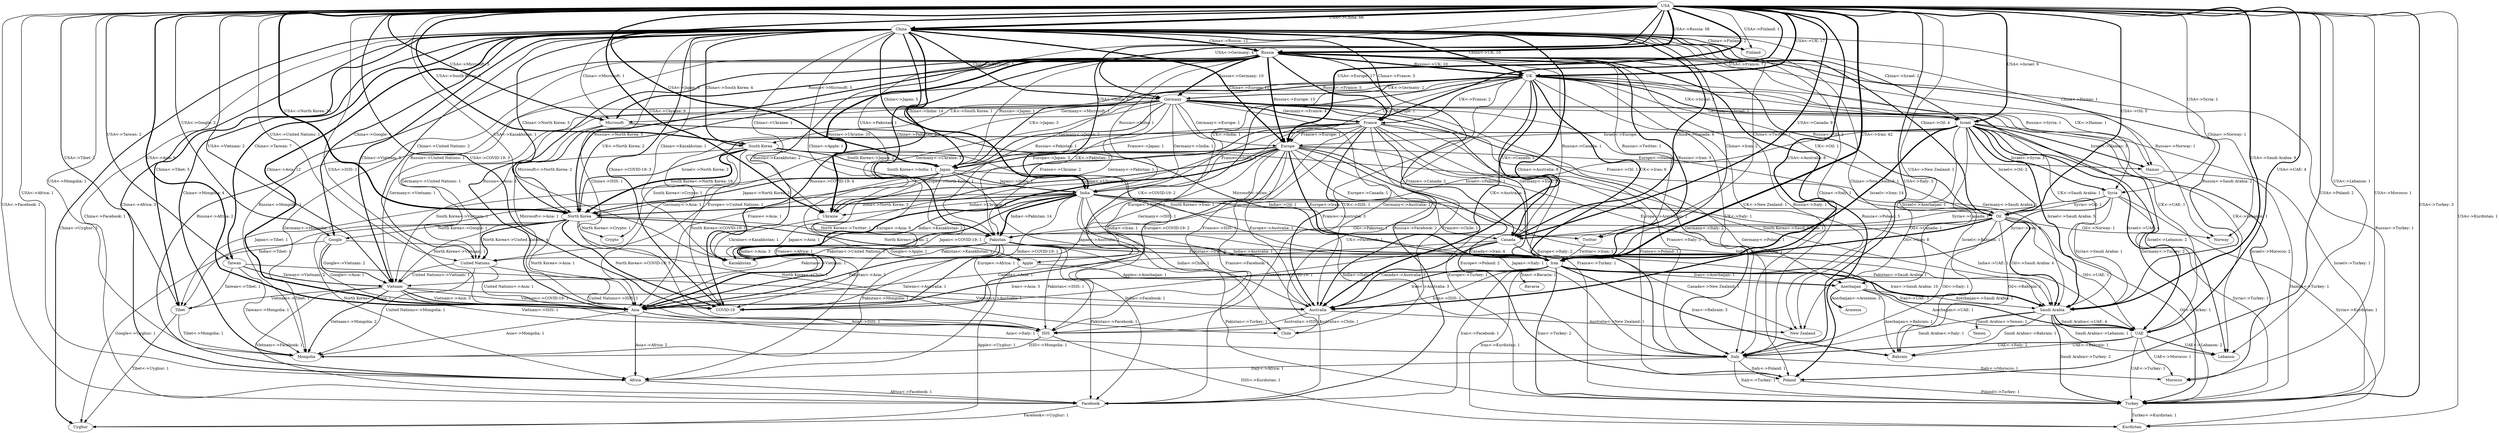 digraph {
	USA -> China	[label="USA<->China: 66",
		penwidth=5.799092654460526];
	USA -> Russia	[label="USA<->Russia: 58",
		penwidth=5.66988092298052];
	USA -> UK	[label="USA<->UK: 17",
		penwidth=4.442651256490317];
	USA -> Germany	[label="USA<->Germany: 4",
		penwidth=2.995732273553991];
	USA -> France	[label="USA<->France: 7",
		penwidth=3.5553480614894135];
	USA -> Israel	[label="USA<->Israel: 9",
		penwidth=3.8066624897703196];
	USA -> Syria	[label="USA<->Syria: 1",
		penwidth=1.6094379124341003];
	USA -> Taiwan	[label="USA<->Taiwan: 2",
		penwidth=2.302585092994046];
	USA -> "South Korea"	[label="USA<->South Korea: 8",
		penwidth=3.6888794541139363];
	USA -> Europe	[label="USA<->Europe: 17",
		penwidth=4.442651256490317];
	USA -> Japan	[label="USA<->Japan: 9",
		penwidth=3.8066624897703196];
	USA -> India	[label="USA<->India: 4",
		penwidth=2.995732273553991];
	USA -> Oil	[label="USA<->Oil: 5",
		penwidth=3.2188758248682006];
	USA -> Pakistan	[label="USA<->Pakistan: 1",
		penwidth=1.6094379124341003];
	USA -> Microsoft	[label="USA<->Microsoft: 5",
		penwidth=3.2188758248682006];
	USA -> Canada	[label="USA<->Canada: 9",
		penwidth=3.8066624897703196];
	USA -> "North Korea"	[label="USA<->North Korea: 25",
		penwidth=4.8283137373023015];
	USA -> Ukraine	[label="USA<->Ukraine: 9",
		penwidth=3.8066624897703196];
	USA -> "United Nations"	[label="USA<->United Nations: 1",
		penwidth=1.6094379124341003];
	USA -> Google	[label="USA<->Google: 2",
		penwidth=2.302585092994046];
	USA -> Iran	[label="USA<->Iran: 42",
		penwidth=5.3471075307174685];
	USA -> Vietnam	[label="USA<->Vietnam: 2",
		penwidth=2.302585092994046];
	USA -> Australia	[label="USA<->Australia: 8",
		penwidth=3.6888794541139363];
	USA -> Tibet	[label="USA<->Tibet: 2",
		penwidth=2.302585092994046];
	USA -> "Saudi Arabia"	[label="USA<->Saudi Arabia: 9",
		penwidth=3.8066624897703196];
	USA -> Asia	[label="USA<->Asia: 9",
		penwidth=3.8066624897703196];
	USA -> UAE	[label="USA<->UAE: 4",
		penwidth=2.995732273553991];
	USA -> Italy	[label="USA<->Italy: 3",
		penwidth=2.70805020110221];
	USA -> Poland	[label="USA<->Poland: 2",
		penwidth=2.302585092994046];
	USA -> Turkey	[label="USA<->Turkey: 3",
		penwidth=2.70805020110221];
	USA -> ISIS	[label="USA<->ISIS: 1",
		penwidth=1.6094379124341003];
	USA -> Morocco	[label="USA<->Morocco: 1",
		penwidth=1.6094379124341003];
	USA -> Mongolia	[label="USA<->Mongolia: 1",
		penwidth=1.6094379124341003];
	USA -> Lebanon	[label="USA<->Lebanon: 1",
		penwidth=1.6094379124341003];
	USA -> Africa	[label="USA<->Africa: 1",
		penwidth=1.6094379124341003];
	USA -> Facebook	[label="USA<->Facebook: 1",
		penwidth=1.6094379124341003];
	USA -> Finland	[label="USA<->Finland: 1",
		penwidth=1.6094379124341003];
	USA -> Kurdistan	[label="USA<->Kurdistan: 1",
		penwidth=1.6094379124341003];
	USA -> "New Zealand"	[label="USA<->New Zealand: 1",
		penwidth=1.6094379124341003];
	USA -> Kazakhstan	[label="USA<->Kazakhstan: 1",
		penwidth=1.6094379124341003];
	USA -> "COVID-19"	[label="USA<->COVID-19: 3",
		penwidth=2.70805020110221];
	China -> Russia	[label="China<->Russia: 12",
		penwidth=4.0943445622221];
	China -> UK	[label="China<->UK: 10",
		penwidth=3.912023005428146];
	China -> Germany	[label="China<->Germany: 5",
		penwidth=3.2188758248682006];
	China -> France	[label="China<->France: 3",
		penwidth=2.70805020110221];
	China -> Israel	[label="China<->Israel: 2",
		penwidth=2.302585092994046];
	China -> Taiwan	[label="China<->Taiwan: 7",
		penwidth=3.5553480614894135];
	China -> "South Korea"	[label="China<->South Korea: 4",
		penwidth=2.995732273553991];
	China -> Europe	[label="China<->Europe: 10",
		penwidth=3.912023005428146];
	China -> Japan	[label="China<->Japan: 5",
		penwidth=3.2188758248682006];
	China -> India	[label="China<->India: 14",
		penwidth=4.248495242049359];
	China -> Oil	[label="China<->Oil: 4",
		penwidth=2.995732273553991];
	China -> Pakistan	[label="China<->Pakistan: 5",
		penwidth=3.2188758248682006];
	China -> Hamas	[label="China<->Hamas: 1",
		penwidth=1.6094379124341003];
	China -> Microsoft	[label="China<->Microsoft: 1",
		penwidth=1.6094379124341003];
	China -> Canada	[label="China<->Canada: 6",
		penwidth=3.4011973816621555];
	China -> "North Korea"	[label="China<->North Korea: 3",
		penwidth=2.70805020110221];
	China -> Ukraine	[label="China<->Ukraine: 1",
		penwidth=1.6094379124341003];
	China -> "United Nations"	[label="China<->United Nations: 2",
		penwidth=2.302585092994046];
	China -> Google	[label="China<->Google: 4",
		penwidth=2.995732273553991];
	China -> Twitter	[label="China<->Twitter: 1",
		penwidth=1.6094379124341003];
	China -> Iran	[label="China<->Iran: 2",
		penwidth=2.302585092994046];
	China -> Vietnam	[label="China<->Vietnam: 5",
		penwidth=3.2188758248682006];
	China -> Australia	[label="China<->Australia: 8",
		penwidth=3.6888794541139363];
	China -> Apple	[label="China<->Apple: 1",
		penwidth=1.6094379124341003];
	China -> Norway	[label="China<->Norway: 1",
		penwidth=1.6094379124341003];
	China -> Tibet	[label="China<->Tibet: 5",
		penwidth=3.2188758248682006];
	China -> Asia	[label="China<->Asia: 12",
		penwidth=4.0943445622221];
	China -> Italy	[label="China<->Italy: 1",
		penwidth=1.6094379124341003];
	China -> ISIS	[label="China<->ISIS: 1",
		penwidth=1.6094379124341003];
	China -> Mongolia	[label="China<->Mongolia: 4",
		penwidth=2.995732273553991];
	China -> Africa	[label="China<->Africa: 3",
		penwidth=2.70805020110221];
	China -> Facebook	[label="China<->Facebook: 1",
		penwidth=1.6094379124341003];
	China -> Finland	[label="China<->Finland: 2",
		penwidth=2.302585092994046];
	China -> "New Zealand"	[label="China<->New Zealand: 1",
		penwidth=1.6094379124341003];
	China -> Uyghur	[label="China<->Uyghur: 3",
		penwidth=2.70805020110221];
	China -> Kazakhstan	[label="China<->Kazakhstan: 1",
		penwidth=1.6094379124341003];
	China -> "COVID-19"	[label="China<->COVID-19: 3",
		penwidth=2.70805020110221];
	Russia -> UK	[label="Russia<->UK: 10",
		penwidth=3.912023005428146];
	Russia -> Germany	[label="Russia<->Germany: 10",
		penwidth=3.912023005428146];
	Russia -> France	[label="Russia<->France: 5",
		penwidth=3.2188758248682006];
	Russia -> Syria	[label="Russia<->Syria: 1",
		penwidth=1.6094379124341003];
	Russia -> Europe	[label="Russia<->Europe: 15",
		penwidth=4.31748811353631];
	Russia -> Japan	[label="Russia<->Japan: 1",
		penwidth=1.6094379124341003];
	Russia -> India	[label="Russia<->India: 1",
		penwidth=1.6094379124341003];
	Russia -> Oil	[label="Russia<->Oil: 2",
		penwidth=2.302585092994046];
	Russia -> Pakistan	[label="Russia<->Pakistan: 1",
		penwidth=1.6094379124341003];
	Russia -> Microsoft	[label="Russia<->Microsoft: 5",
		penwidth=3.2188758248682006];
	Russia -> Canada	[label="Russia<->Canada: 1",
		penwidth=1.6094379124341003];
	Russia -> "North Korea"	[label="Russia<->North Korea: 5",
		penwidth=3.2188758248682006];
	Russia -> Ukraine	[label="Russia<->Ukraine: 25",
		penwidth=4.8283137373023015];
	Russia -> "United Nations"	[label="Russia<->United Nations: 1",
		penwidth=1.6094379124341003];
	Russia -> Twitter	[label="Russia<->Twitter: 1",
		penwidth=1.6094379124341003];
	Russia -> Iran	[label="Russia<->Iran: 5",
		penwidth=3.2188758248682006];
	Russia -> Norway	[label="Russia<->Norway: 1",
		penwidth=1.6094379124341003];
	Russia -> "Saudi Arabia"	[label="Russia<->Saudi Arabia: 2",
		penwidth=2.302585092994046];
	Russia -> Asia	[label="Russia<->Asia: 3",
		penwidth=2.70805020110221];
	Russia -> Italy	[label="Russia<->Italy: 1",
		penwidth=1.6094379124341003];
	Russia -> Poland	[label="Russia<->Poland: 5",
		penwidth=3.2188758248682006];
	Russia -> Turkey	[label="Russia<->Turkey: 1",
		penwidth=1.6094379124341003];
	Russia -> Mongolia	[label="Russia<->Mongolia: 1",
		penwidth=1.6094379124341003];
	Russia -> Africa	[label="Russia<->Africa: 2",
		penwidth=2.302585092994046];
	Russia -> Facebook	[label="Russia<->Facebook: 2",
		penwidth=2.302585092994046];
	Russia -> Kazakhstan	[label="Russia<->Kazakhstan: 2",
		penwidth=2.302585092994046];
	Russia -> "COVID-19"	[label="Russia<->COVID-19: 4",
		penwidth=2.995732273553991];
	UK -> Germany	[label="UK<->Germany: 2",
		penwidth=2.302585092994046];
	UK -> France	[label="UK<->France: 2",
		penwidth=2.302585092994046];
	UK -> Israel	[label="UK<->Israel: 3",
		penwidth=2.70805020110221];
	UK -> "South Korea"	[label="UK<->South Korea: 1",
		penwidth=1.6094379124341003];
	UK -> Europe	[label="UK<->Europe: 1",
		penwidth=1.6094379124341003];
	UK -> Japan	[label="UK<->Japan: 3",
		penwidth=2.70805020110221];
	UK -> India	[label="UK<->India: 1",
		penwidth=1.6094379124341003];
	UK -> Oil	[label="UK<->Oil: 1",
		penwidth=1.6094379124341003];
	UK -> Pakistan	[label="UK<->Pakistan: 1",
		penwidth=1.6094379124341003];
	UK -> Hamas	[label="UK<->Hamas: 1",
		penwidth=1.6094379124341003];
	UK -> Canada	[label="UK<->Canada: 5",
		penwidth=3.2188758248682006];
	UK -> "North Korea"	[label="UK<->North Korea: 2",
		penwidth=2.302585092994046];
	UK -> Iran	[label="UK<->Iran: 6",
		penwidth=3.4011973816621555];
	UK -> Australia	[label="UK<->Australia: 3",
		penwidth=2.70805020110221];
	UK -> "Saudi Arabia"	[label="UK<->Saudi Arabia: 1",
		penwidth=1.6094379124341003];
	UK -> UAE	[label="UK<->UAE: 1",
		penwidth=1.6094379124341003];
	UK -> Italy	[label="UK<->Italy: 1",
		penwidth=1.6094379124341003];
	UK -> ISIS	[label="UK<->ISIS: 1",
		penwidth=1.6094379124341003];
	UK -> Lebanon	[label="UK<->Lebanon: 1",
		penwidth=1.6094379124341003];
	UK -> Facebook	[label="UK<->Facebook: 1",
		penwidth=1.6094379124341003];
	UK -> "New Zealand"	[label="UK<->New Zealand: 1",
		penwidth=1.6094379124341003];
	UK -> "COVID-19"	[label="UK<->COVID-19: 2",
		penwidth=2.302585092994046];
	Germany -> France	[label="Germany<->France: 4",
		penwidth=2.995732273553991];
	Germany -> Israel	[label="Germany<->Israel: 1",
		penwidth=1.6094379124341003];
	Germany -> Europe	[label="Germany<->Europe: 1",
		penwidth=1.6094379124341003];
	Germany -> Japan	[label="Germany<->Japan: 2",
		penwidth=2.302585092994046];
	Germany -> India	[label="Germany<->India: 1",
		penwidth=1.6094379124341003];
	Germany -> Pakistan	[label="Germany<->Pakistan: 1",
		penwidth=1.6094379124341003];
	Germany -> Microsoft	[label="Germany<->Microsoft: 1",
		penwidth=1.6094379124341003];
	Germany -> Ukraine	[label="Germany<->Ukraine: 1",
		penwidth=1.6094379124341003];
	Germany -> "United Nations"	[label="Germany<->United Nations: 1",
		penwidth=1.6094379124341003];
	Germany -> Iran	[label="Germany<->Iran: 2",
		penwidth=2.302585092994046];
	Germany -> Vietnam	[label="Germany<->Vietnam: 1",
		penwidth=1.6094379124341003];
	Germany -> Australia	[label="Germany<->Australia: 1",
		penwidth=1.6094379124341003];
	Germany -> "Saudi Arabia"	[label="Germany<->Saudi Arabia: 1",
		penwidth=1.6094379124341003];
	Germany -> Asia	[label="Germany<->Asia: 1",
		penwidth=1.6094379124341003];
	Germany -> Italy	[label="Germany<->Italy: 2",
		penwidth=2.302585092994046];
	Germany -> Poland	[label="Germany<->Poland: 1",
		penwidth=1.6094379124341003];
	Germany -> Turkey	[label="Germany<->Turkey: 2",
		penwidth=2.302585092994046];
	Germany -> ISIS	[label="Germany<->ISIS: 1",
		penwidth=1.6094379124341003];
	Germany -> Mongolia	[label="Germany<->Mongolia: 1",
		penwidth=1.6094379124341003];
	France -> Europe	[label="France<->Europe: 1",
		penwidth=1.6094379124341003];
	France -> Japan	[label="France<->Japan: 1",
		penwidth=1.6094379124341003];
	France -> India	[label="France<->India: 1",
		penwidth=1.6094379124341003];
	France -> Oil	[label="France<->Oil: 1",
		penwidth=1.6094379124341003];
	France -> Canada	[label="France<->Canada: 2",
		penwidth=2.302585092994046];
	France -> Ukraine	[label="France<->Ukraine: 2",
		penwidth=2.302585092994046];
	France -> Australia	[label="France<->Australia: 3",
		penwidth=2.70805020110221];
	France -> Asia	[label="France<->Asia: 1",
		penwidth=1.6094379124341003];
	France -> Italy	[label="France<->Italy: 1",
		penwidth=1.6094379124341003];
	France -> Poland	[label="France<->Poland: 1",
		penwidth=1.6094379124341003];
	France -> Turkey	[label="France<->Turkey: 1",
		penwidth=1.6094379124341003];
	France -> ISIS	[label="France<->ISIS: 1",
		penwidth=1.6094379124341003];
	France -> Chile	[label="France<->Chile: 1",
		penwidth=1.6094379124341003];
	France -> Africa	[label="France<->Africa: 1",
		penwidth=1.6094379124341003];
	France -> Facebook	[label="France<->Facebook: 1",
		penwidth=1.6094379124341003];
	Israel -> Syria	[label="Israel<->Syria: 3",
		penwidth=2.70805020110221];
	Israel -> Europe	[label="Israel<->Europe: 1",
		penwidth=1.6094379124341003];
	Israel -> Oil	[label="Israel<->Oil: 2",
		penwidth=2.302585092994046];
	Israel -> Pakistan	[label="Israel<->Pakistan: 1",
		penwidth=1.6094379124341003];
	Israel -> Hamas	[label="Israel<->Hamas: 3",
		penwidth=2.70805020110221];
	Israel -> "North Korea"	[label="Israel<->North Korea: 2",
		penwidth=2.302585092994046];
	Israel -> Iran	[label="Israel<->Iran: 14",
		penwidth=4.248495242049359];
	Israel -> Azerbaijan	[label="Israel<->Azerbaijan: 1",
		penwidth=1.6094379124341003];
	Israel -> "Saudi Arabia"	[label="Israel<->Saudi Arabia: 5",
		penwidth=3.2188758248682006];
	Israel -> UAE	[label="Israel<->UAE: 4",
		penwidth=2.995732273553991];
	Israel -> Turkey	[label="Israel<->Turkey: 1",
		penwidth=1.6094379124341003];
	Israel -> Morocco	[label="Israel<->Morocco: 2",
		penwidth=2.302585092994046];
	Israel -> Lebanon	[label="Israel<->Lebanon: 2",
		penwidth=2.302585092994046];
	Israel -> Bahrain	[label="Israel<->Bahrain: 1",
		penwidth=1.6094379124341003];
	Syria -> Oil	[label="Syria<->Oil: 1",
		penwidth=1.6094379124341003];
	Syria -> Canada	[label="Syria<->Canada: 1",
		penwidth=1.6094379124341003];
	Syria -> Iran	[label="Syria<->Iran: 2",
		penwidth=2.302585092994046];
	Syria -> "Saudi Arabia"	[label="Syria<->Saudi Arabia: 1",
		penwidth=1.6094379124341003];
	Syria -> Turkey	[label="Syria<->Turkey: 1",
		penwidth=1.6094379124341003];
	Syria -> Kurdistan	[label="Syria<->Kurdistan: 1",
		penwidth=1.6094379124341003];
	Taiwan -> Vietnam	[label="Taiwan<->Vietnam: 2",
		penwidth=2.302585092994046];
	Taiwan -> Australia	[label="Taiwan<->Australia: 1",
		penwidth=1.6094379124341003];
	Taiwan -> Tibet	[label="Taiwan<->Tibet: 1",
		penwidth=1.6094379124341003];
	Taiwan -> Mongolia	[label="Taiwan<->Mongolia: 1",
		penwidth=1.6094379124341003];
	"South Korea" -> Japan	[label="South Korea<->Japan: 2",
		penwidth=2.302585092994046];
	"South Korea" -> India	[label="South Korea<->India: 1",
		penwidth=1.6094379124341003];
	"South Korea" -> "North Korea"	[label="South Korea<->North Korea: 16",
		penwidth=4.382026634673881];
	"South Korea" -> Iran	[label="South Korea<->Iran: 1",
		penwidth=1.6094379124341003];
	"South Korea" -> Vietnam	[label="South Korea<->Vietnam: 1",
		penwidth=1.6094379124341003];
	"South Korea" -> "Saudi Arabia"	[label="South Korea<->Saudi Arabia: 1",
		penwidth=1.6094379124341003];
	"South Korea" -> Crypto	[label="South Korea<->Crypto: 1",
		penwidth=1.6094379124341003];
	"South Korea" -> "COVID-19"	[label="South Korea<->COVID-19: 1",
		penwidth=1.6094379124341003];
	Europe -> Japan	[label="Europe<->Japan: 3",
		penwidth=2.70805020110221];
	Europe -> Hamas	[label="Europe<->Hamas: 1",
		penwidth=1.6094379124341003];
	Europe -> Canada	[label="Europe<->Canada: 1",
		penwidth=1.6094379124341003];
	Europe -> "North Korea"	[label="Europe<->North Korea: 1",
		penwidth=1.6094379124341003];
	Europe -> Ukraine	[label="Europe<->Ukraine: 2",
		penwidth=2.302585092994046];
	Europe -> "United Nations"	[label="Europe<->United Nations: 1",
		penwidth=1.6094379124341003];
	Europe -> Iran	[label="Europe<->Iran: 7",
		penwidth=3.5553480614894135];
	Europe -> Australia	[label="Europe<->Australia: 1",
		penwidth=1.6094379124341003];
	Europe -> Apple	[label="Europe<->Apple: 1",
		penwidth=1.6094379124341003];
	Europe -> Azerbaijan	[label="Europe<->Azerbaijan: 1",
		penwidth=1.6094379124341003];
	Europe -> Asia	[label="Europe<->Asia: 9",
		penwidth=3.8066624897703196];
	Europe -> Italy	[label="Europe<->Italy: 2",
		penwidth=2.302585092994046];
	Europe -> Poland	[label="Europe<->Poland: 2",
		penwidth=2.302585092994046];
	Europe -> Turkey	[label="Europe<->Turkey: 1",
		penwidth=1.6094379124341003];
	Europe -> Africa	[label="Europe<->Africa: 1",
		penwidth=1.6094379124341003];
	Europe -> "COVID-19"	[label="Europe<->COVID-19: 2",
		penwidth=2.302585092994046];
	Japan -> India	[label="Japan<->India: 2",
		penwidth=2.302585092994046];
	Japan -> "North Korea"	[label="Japan<->North Korea: 3",
		penwidth=2.70805020110221];
	Japan -> Australia	[label="Japan<->Australia: 1",
		penwidth=1.6094379124341003];
	Japan -> Tibet	[label="Japan<->Tibet: 1",
		penwidth=1.6094379124341003];
	Japan -> Asia	[label="Japan<->Asia: 1",
		penwidth=1.6094379124341003];
	Japan -> Italy	[label="Japan<->Italy: 1",
		penwidth=1.6094379124341003];
	Japan -> "COVID-19"	[label="Japan<->COVID-19: 1",
		penwidth=1.6094379124341003];
	India -> Oil	[label="India<->Oil: 1",
		penwidth=1.6094379124341003];
	India -> Pakistan	[label="India<->Pakistan: 14",
		penwidth=4.248495242049359];
	India -> "North Korea"	[label="India<->North Korea: 3",
		penwidth=2.70805020110221];
	India -> Ukraine	[label="India<->Ukraine: 1",
		penwidth=1.6094379124341003];
	India -> Iran	[label="India<->Iran: 1",
		penwidth=1.6094379124341003];
	India -> Australia	[label="India<->Australia: 1",
		penwidth=1.6094379124341003];
	India -> Tibet	[label="India<->Tibet: 1",
		penwidth=1.6094379124341003];
	India -> "Saudi Arabia"	[label="India<->Saudi Arabia: 1",
		penwidth=1.6094379124341003];
	India -> Asia	[label="India<->Asia: 3",
		penwidth=2.70805020110221];
	India -> UAE	[label="India<->UAE: 1",
		penwidth=1.6094379124341003];
	India -> Italy	[label="India<->Italy: 1",
		penwidth=1.6094379124341003];
	India -> Chile	[label="India<->Chile: 1",
		penwidth=1.6094379124341003];
	India -> Facebook	[label="India<->Facebook: 1",
		penwidth=1.6094379124341003];
	India -> Kazakhstan	[label="India<->Kazakhstan: 2",
		penwidth=2.302585092994046];
	India -> "COVID-19"	[label="India<->COVID-19: 1",
		penwidth=1.6094379124341003];
	Oil -> Pakistan	[label="Oil<->Pakistan: 1",
		penwidth=1.6094379124341003];
	Oil -> Canada	[label="Oil<->Canada: 1",
		penwidth=1.6094379124341003];
	Oil -> Iran	[label="Oil<->Iran: 8",
		penwidth=3.6888794541139363];
	Oil -> Norway	[label="Oil<->Norway: 1",
		penwidth=1.6094379124341003];
	Oil -> "Saudi Arabia"	[label="Oil<->Saudi Arabia: 4",
		penwidth=2.995732273553991];
	Oil -> UAE	[label="Oil<->UAE: 1",
		penwidth=1.6094379124341003];
	Oil -> Italy	[label="Oil<->Italy: 1",
		penwidth=1.6094379124341003];
	Oil -> Turkey	[label="Oil<->Turkey: 1",
		penwidth=1.6094379124341003];
	Oil -> Bahrain	[label="Oil<->Bahrain: 1",
		penwidth=1.6094379124341003];
	Pakistan -> "United Nations"	[label="Pakistan<->United Nations: 1",
		penwidth=1.6094379124341003];
	Pakistan -> Iran	[label="Pakistan<->Iran: 2",
		penwidth=2.302585092994046];
	Pakistan -> Vietnam	[label="Pakistan<->Vietnam: 1",
		penwidth=1.6094379124341003];
	Pakistan -> "Saudi Arabia"	[label="Pakistan<->Saudi Arabia: 1",
		penwidth=1.6094379124341003];
	Pakistan -> Asia	[label="Pakistan<->Asia: 3",
		penwidth=2.70805020110221];
	Pakistan -> Turkey	[label="Pakistan<->Turkey: 1",
		penwidth=1.6094379124341003];
	Pakistan -> ISIS	[label="Pakistan<->ISIS: 1",
		penwidth=1.6094379124341003];
	Pakistan -> Mongolia	[label="Pakistan<->Mongolia: 1",
		penwidth=1.6094379124341003];
	Pakistan -> Facebook	[label="Pakistan<->Facebook: 1",
		penwidth=1.6094379124341003];
	Pakistan -> Kazakhstan	[label="Pakistan<->Kazakhstan: 1",
		penwidth=1.6094379124341003];
	Hamas -> Turkey	[label="Hamas<->Turkey: 1",
		penwidth=1.6094379124341003];
	Microsoft -> "North Korea"	[label="Microsoft<->North Korea: 2",
		penwidth=2.302585092994046];
	Microsoft -> Iran	[label="Microsoft<->Iran: 2",
		penwidth=2.302585092994046];
	Microsoft -> Asia	[label="Microsoft<->Asia: 1",
		penwidth=1.6094379124341003];
	Canada -> Iran	[label="Canada<->Iran: 4",
		penwidth=2.995732273553991];
	Canada -> Australia	[label="Canada<->Australia: 3",
		penwidth=2.70805020110221];
	Canada -> Asia	[label="Canada<->Asia: 1",
		penwidth=1.6094379124341003];
	Canada -> "New Zealand"	[label="Canada<->New Zealand: 1",
		penwidth=1.6094379124341003];
	Canada -> "COVID-19"	[label="Canada<->COVID-19: 1",
		penwidth=1.6094379124341003];
	"North Korea" -> "United Nations"	[label="North Korea<->United Nations: 4",
		penwidth=2.995732273553991];
	"North Korea" -> Google	[label="North Korea<->Google: 1",
		penwidth=1.6094379124341003];
	"North Korea" -> Twitter	[label="North Korea<->Twitter: 1",
		penwidth=1.6094379124341003];
	"North Korea" -> Iran	[label="North Korea<->Iran: 2",
		penwidth=2.302585092994046];
	"North Korea" -> Vietnam	[label="North Korea<->Vietnam: 1",
		penwidth=1.6094379124341003];
	"North Korea" -> Asia	[label="North Korea<->Asia: 1",
		penwidth=1.6094379124341003];
	"North Korea" -> Chile	[label="North Korea<->Chile: 1",
		penwidth=1.6094379124341003];
	"North Korea" -> Crypto	[label="North Korea<->Crypto: 1",
		penwidth=1.6094379124341003];
	"North Korea" -> Africa	[label="North Korea<->Africa: 1",
		penwidth=1.6094379124341003];
	"North Korea" -> "COVID-19"	[label="North Korea<->COVID-19: 5",
		penwidth=3.2188758248682006];
	Ukraine -> Kazakhstan	[label="Ukraine<->Kazakhstan: 1",
		penwidth=1.6094379124341003];
	"United Nations" -> Vietnam	[label="United Nations<->Vietnam: 1",
		penwidth=1.6094379124341003];
	"United Nations" -> Asia	[label="United Nations<->Asia: 1",
		penwidth=1.6094379124341003];
	"United Nations" -> ISIS	[label="United Nations<->ISIS: 1",
		penwidth=1.6094379124341003];
	"United Nations" -> Mongolia	[label="United Nations<->Mongolia: 1",
		penwidth=1.6094379124341003];
	Google -> Vietnam	[label="Google<->Vietnam: 2",
		penwidth=2.302585092994046];
	Google -> Apple	[label="Google<->Apple: 1",
		penwidth=1.6094379124341003];
	Google -> Asia	[label="Google<->Asia: 1",
		penwidth=1.6094379124341003];
	Google -> Uyghur	[label="Google<->Uyghur: 1",
		penwidth=1.6094379124341003];
	Twitter -> Iran	[label="Twitter<->Iran: 1",
		penwidth=1.6094379124341003];
	Iran -> Australia	[label="Iran<->Australia: 3",
		penwidth=2.70805020110221];
	Iran -> Azerbaijan	[label="Iran<->Azerbaijan: 1",
		penwidth=1.6094379124341003];
	Iran -> "Saudi Arabia"	[label="Iran<->Saudi Arabia: 10",
		penwidth=3.912023005428146];
	Iran -> Asia	[label="Iran<->Asia: 3",
		penwidth=2.70805020110221];
	Iran -> UAE	[label="Iran<->UAE: 3",
		penwidth=2.70805020110221];
	Iran -> Turkey	[label="Iran<->Turkey: 2",
		penwidth=2.302585092994046];
	Iran -> ISIS	[label="Iran<->ISIS: 1",
		penwidth=1.6094379124341003];
	Iran -> Facebook	[label="Iran<->Facebook: 1",
		penwidth=1.6094379124341003];
	Iran -> Kurdistan	[label="Iran<->Kurdistan: 1",
		penwidth=1.6094379124341003];
	Iran -> Bahrain	[label="Iran<->Bahrain: 3",
		penwidth=2.70805020110221];
	Iran -> Bavaria	[label="Iran<->Bavaria: 1",
		minlen=1,
		penwidth=1.6094379124341003];
	Vietnam -> Australia	[label="Vietnam<->Australia: 1",
		penwidth=1.6094379124341003];
	Vietnam -> Tibet	[label="Vietnam<->Tibet: 1",
		penwidth=1.6094379124341003];
	Vietnam -> Asia	[label="Vietnam<->Asia: 3",
		penwidth=2.70805020110221];
	Vietnam -> ISIS	[label="Vietnam<->ISIS: 1",
		penwidth=1.6094379124341003];
	Vietnam -> Mongolia	[label="Vietnam<->Mongolia: 2",
		penwidth=2.302585092994046];
	Vietnam -> Facebook	[label="Vietnam<->Facebook: 1",
		penwidth=1.6094379124341003];
	Vietnam -> "COVID-19"	[label="Vietnam<->COVID-19: 1",
		penwidth=1.6094379124341003];
	Australia -> ISIS	[label="Australia<->ISIS: 1",
		penwidth=1.6094379124341003];
	Australia -> Chile	[label="Australia<->Chile: 1",
		penwidth=1.6094379124341003];
	Australia -> "New Zealand"	[label="Australia<->New Zealand: 1",
		penwidth=1.6094379124341003];
	Apple -> Azerbaijan	[label="Apple<->Azerbaijan: 1",
		penwidth=1.6094379124341003];
	Apple -> Uyghur	[label="Apple<->Uyghur: 1",
		penwidth=1.6094379124341003];
	Azerbaijan -> "Saudi Arabia"	[label="Azerbaijan<->Saudi Arabia: 1",
		penwidth=1.6094379124341003];
	Azerbaijan -> UAE	[label="Azerbaijan<->UAE: 1",
		penwidth=1.6094379124341003];
	Azerbaijan -> Armenia	[label="Azerbaijan<->Armenia: 3",
		minlen=1,
		penwidth=2.70805020110221];
	Azerbaijan -> Bahrain	[label="Azerbaijan<->Bahrain: 1",
		penwidth=1.6094379124341003];
	Tibet -> Mongolia	[label="Tibet<->Mongolia: 1",
		penwidth=1.6094379124341003];
	Tibet -> Uyghur	[label="Tibet<->Uyghur: 1",
		penwidth=1.6094379124341003];
	"Saudi Arabia" -> UAE	[label="Saudi Arabia<->UAE: 4",
		penwidth=2.995732273553991];
	"Saudi Arabia" -> Italy	[label="Saudi Arabia<->Italy: 1",
		penwidth=1.6094379124341003];
	"Saudi Arabia" -> Turkey	[label="Saudi Arabia<->Turkey: 2",
		penwidth=2.302585092994046];
	"Saudi Arabia" -> Yemen	[label="Saudi Arabia<->Yemen: 1",
		minlen=1,
		penwidth=1.6094379124341003];
	"Saudi Arabia" -> Lebanon	[label="Saudi Arabia<->Lebanon: 1",
		penwidth=1.6094379124341003];
	"Saudi Arabia" -> Bahrain	[label="Saudi Arabia<->Bahrain: 1",
		penwidth=1.6094379124341003];
	Asia -> Italy	[label="Asia<->Italy: 1",
		penwidth=1.6094379124341003];
	Asia -> ISIS	[label="Asia<->ISIS: 1",
		penwidth=1.6094379124341003];
	Asia -> Mongolia	[label="Asia<->Mongolia: 1",
		penwidth=1.6094379124341003];
	Asia -> Africa	[label="Asia<->Africa: 2",
		penwidth=2.302585092994046];
	UAE -> Italy	[label="UAE<->Italy: 2",
		penwidth=2.302585092994046];
	UAE -> Turkey	[label="UAE<->Turkey: 1",
		penwidth=1.6094379124341003];
	UAE -> Morocco	[label="UAE<->Morocco: 1",
		penwidth=1.6094379124341003];
	UAE -> Lebanon	[label="UAE<->Lebanon: 2",
		penwidth=2.302585092994046];
	UAE -> Bahrain	[label="UAE<->Bahrain: 1",
		penwidth=1.6094379124341003];
	Italy -> Poland	[label="Italy<->Poland: 1",
		penwidth=1.6094379124341003];
	Italy -> Turkey	[label="Italy<->Turkey: 1",
		penwidth=1.6094379124341003];
	Italy -> Morocco	[label="Italy<->Morocco: 1",
		penwidth=1.6094379124341003];
	Italy -> Africa	[label="Italy<->Africa: 1",
		penwidth=1.6094379124341003];
	Poland -> Turkey	[label="Poland<->Turkey: 1",
		penwidth=1.6094379124341003];
	Turkey -> Kurdistan	[label="Turkey<->Kurdistan: 1",
		penwidth=1.6094379124341003];
	ISIS -> Mongolia	[label="ISIS<->Mongolia: 1",
		penwidth=1.6094379124341003];
	ISIS -> Kurdistan	[label="ISIS<->Kurdistan: 1",
		penwidth=1.6094379124341003];
	Africa -> Facebook	[label="Africa<->Facebook: 1",
		penwidth=1.6094379124341003];
	Facebook -> Uyghur	[label="Facebook<->Uyghur: 1",
		penwidth=1.6094379124341003];
}
